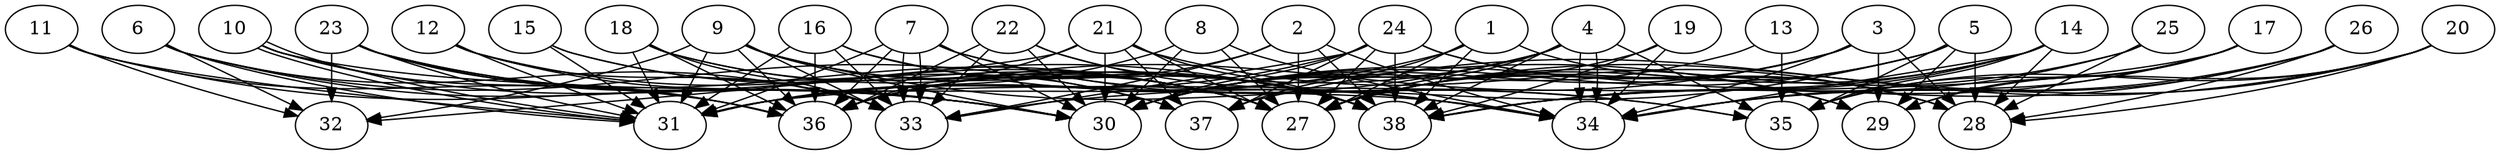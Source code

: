 // DAG (tier=3-complex, mode=data, n=38, ccr=0.550, fat=0.817, density=0.754, regular=0.260, jump=0.302, mindata=4194304, maxdata=33554432)
// DAG automatically generated by daggen at Sun Aug 24 16:33:35 2025
// /home/ermia/Project/Environments/daggen/bin/daggen --dot --ccr 0.550 --fat 0.817 --regular 0.260 --density 0.754 --jump 0.302 --mindata 4194304 --maxdata 33554432 -n 38 
digraph G {
  1 [size="510920719498833856", alpha="0.12", expect_size="255460359749416928"]
  1 -> 27 [size ="217162136420352"]
  1 -> 28 [size ="217162136420352"]
  1 -> 31 [size ="217162136420352"]
  1 -> 37 [size ="217162136420352"]
  1 -> 38 [size ="217162136420352"]
  2 [size="5860062278284484608", alpha="0.08", expect_size="2930031139142242304"]
  2 -> 27 [size ="4727317167341568"]
  2 -> 33 [size ="4727317167341568"]
  2 -> 34 [size ="4727317167341568"]
  2 -> 36 [size ="4727317167341568"]
  2 -> 38 [size ="4727317167341568"]
  3 [size="363364065169598016", alpha="0.16", expect_size="181682032584799008"]
  3 -> 27 [size ="312037771051008"]
  3 -> 28 [size ="312037771051008"]
  3 -> 29 [size ="312037771051008"]
  3 -> 30 [size ="312037771051008"]
  3 -> 34 [size ="312037771051008"]
  3 -> 36 [size ="312037771051008"]
  4 [size="40739937849438304", alpha="0.05", expect_size="20369968924719152"]
  4 -> 27 [size ="4676079373516800"]
  4 -> 30 [size ="4676079373516800"]
  4 -> 31 [size ="4676079373516800"]
  4 -> 34 [size ="4676079373516800"]
  4 -> 34 [size ="4676079373516800"]
  4 -> 35 [size ="4676079373516800"]
  4 -> 36 [size ="4676079373516800"]
  4 -> 38 [size ="4676079373516800"]
  5 [size="28782794401627817115648", alpha="0.17", expect_size="14391397200813908557824"]
  5 -> 27 [size ="7513551899983872"]
  5 -> 28 [size ="7513551899983872"]
  5 -> 29 [size ="7513551899983872"]
  5 -> 30 [size ="7513551899983872"]
  5 -> 33 [size ="7513551899983872"]
  5 -> 35 [size ="7513551899983872"]
  6 [size="34858354963073488", alpha="0.05", expect_size="17429177481536744"]
  6 -> 30 [size ="627221328822272"]
  6 -> 31 [size ="627221328822272"]
  6 -> 32 [size ="627221328822272"]
  6 -> 33 [size ="627221328822272"]
  6 -> 37 [size ="627221328822272"]
  7 [size="9043509318147284926464", alpha="0.12", expect_size="4521754659073642463232"]
  7 -> 30 [size ="3472545785315328"]
  7 -> 31 [size ="3472545785315328"]
  7 -> 33 [size ="3472545785315328"]
  7 -> 33 [size ="3472545785315328"]
  7 -> 34 [size ="3472545785315328"]
  7 -> 35 [size ="3472545785315328"]
  7 -> 36 [size ="3472545785315328"]
  8 [size="227489129784106272", alpha="0.14", expect_size="113744564892053136"]
  8 -> 27 [size ="4625514723540992"]
  8 -> 30 [size ="4625514723540992"]
  8 -> 31 [size ="4625514723540992"]
  8 -> 34 [size ="4625514723540992"]
  9 [size="107126791633636960", alpha="0.04", expect_size="53563395816818480"]
  9 -> 27 [size ="3159089676812288"]
  9 -> 30 [size ="3159089676812288"]
  9 -> 31 [size ="3159089676812288"]
  9 -> 32 [size ="3159089676812288"]
  9 -> 33 [size ="3159089676812288"]
  9 -> 35 [size ="3159089676812288"]
  9 -> 36 [size ="3159089676812288"]
  9 -> 38 [size ="3159089676812288"]
  10 [size="19310954646863872000000", alpha="0.17", expect_size="9655477323431936000000"]
  10 -> 30 [size ="5758276075520000"]
  10 -> 31 [size ="5758276075520000"]
  10 -> 31 [size ="5758276075520000"]
  10 -> 34 [size ="5758276075520000"]
  10 -> 36 [size ="5758276075520000"]
  11 [size="8347934958384589824", alpha="0.08", expect_size="4173967479192294912"]
  11 -> 30 [size ="4947275730124800"]
  11 -> 31 [size ="4947275730124800"]
  11 -> 32 [size ="4947275730124800"]
  11 -> 36 [size ="4947275730124800"]
  12 [size="3626601482917296640", alpha="0.08", expect_size="1813300741458648320"]
  12 -> 27 [size ="2701927091535872"]
  12 -> 30 [size ="2701927091535872"]
  12 -> 31 [size ="2701927091535872"]
  12 -> 33 [size ="2701927091535872"]
  13 [size="16632677923809182875648", alpha="0.18", expect_size="8316338961904591437824"]
  13 -> 30 [size ="5212724497743872"]
  13 -> 35 [size ="5212724497743872"]
  14 [size="8874195553853664256", alpha="0.07", expect_size="4437097776926832128"]
  14 -> 27 [size ="6015595292131328"]
  14 -> 28 [size ="6015595292131328"]
  14 -> 30 [size ="6015595292131328"]
  14 -> 34 [size ="6015595292131328"]
  14 -> 35 [size ="6015595292131328"]
  14 -> 38 [size ="6015595292131328"]
  15 [size="4431943205741767163904", alpha="0.02", expect_size="2215971602870883581952"]
  15 -> 27 [size ="2158503602946048"]
  15 -> 31 [size ="2158503602946048"]
  15 -> 37 [size ="2158503602946048"]
  16 [size="11917734140823810048", alpha="0.07", expect_size="5958867070411905024"]
  16 -> 29 [size ="6424882053120000"]
  16 -> 31 [size ="6424882053120000"]
  16 -> 33 [size ="6424882053120000"]
  16 -> 36 [size ="6424882053120000"]
  16 -> 38 [size ="6424882053120000"]
  17 [size="6863650915498437632", alpha="0.15", expect_size="3431825457749218816"]
  17 -> 29 [size ="8831592009039872"]
  17 -> 31 [size ="8831592009039872"]
  17 -> 34 [size ="8831592009039872"]
  17 -> 35 [size ="8831592009039872"]
  17 -> 38 [size ="8831592009039872"]
  18 [size="59773814844455376", alpha="0.05", expect_size="29886907422227688"]
  18 -> 27 [size ="3041690503872512"]
  18 -> 31 [size ="3041690503872512"]
  18 -> 33 [size ="3041690503872512"]
  18 -> 36 [size ="3041690503872512"]
  18 -> 38 [size ="3041690503872512"]
  19 [size="4701603604812445696", alpha="0.03", expect_size="2350801802406222848"]
  19 -> 30 [size ="4651552795000832"]
  19 -> 34 [size ="4651552795000832"]
  19 -> 38 [size ="4651552795000832"]
  20 [size="9515534850041541820416", alpha="0.06", expect_size="4757767425020770910208"]
  20 -> 28 [size ="3592351213682688"]
  20 -> 29 [size ="3592351213682688"]
  20 -> 34 [size ="3592351213682688"]
  20 -> 35 [size ="3592351213682688"]
  20 -> 37 [size ="3592351213682688"]
  21 [size="929348434786254848000", alpha="0.20", expect_size="464674217393127424000"]
  21 -> 27 [size ="761860928307200"]
  21 -> 28 [size ="761860928307200"]
  21 -> 30 [size ="761860928307200"]
  21 -> 32 [size ="761860928307200"]
  21 -> 36 [size ="761860928307200"]
  21 -> 37 [size ="761860928307200"]
  21 -> 38 [size ="761860928307200"]
  22 [size="885736555827773568", alpha="0.12", expect_size="442868277913886784"]
  22 -> 30 [size ="740113873108992"]
  22 -> 33 [size ="740113873108992"]
  22 -> 34 [size ="740113873108992"]
  22 -> 36 [size ="740113873108992"]
  22 -> 38 [size ="740113873108992"]
  23 [size="4156060018945738932224", alpha="0.05", expect_size="2078030009472869466112"]
  23 -> 27 [size ="2067971396599808"]
  23 -> 30 [size ="2067971396599808"]
  23 -> 31 [size ="2067971396599808"]
  23 -> 32 [size ="2067971396599808"]
  23 -> 36 [size ="2067971396599808"]
  23 -> 38 [size ="2067971396599808"]
  24 [size="21748516021252648861696", alpha="0.16", expect_size="10874258010626324430848"]
  24 -> 27 [size ="6233181019701248"]
  24 -> 28 [size ="6233181019701248"]
  24 -> 29 [size ="6233181019701248"]
  24 -> 30 [size ="6233181019701248"]
  24 -> 31 [size ="6233181019701248"]
  24 -> 33 [size ="6233181019701248"]
  24 -> 37 [size ="6233181019701248"]
  24 -> 38 [size ="6233181019701248"]
  25 [size="11798735659022189330432", alpha="0.03", expect_size="5899367829511094665216"]
  25 -> 27 [size ="4146168690900992"]
  25 -> 28 [size ="4146168690900992"]
  25 -> 38 [size ="4146168690900992"]
  26 [size="3354005284712106426368", alpha="0.01", expect_size="1677002642356053213184"]
  26 -> 27 [size ="1792527451553792"]
  26 -> 28 [size ="1792527451553792"]
  26 -> 34 [size ="1792527451553792"]
  26 -> 38 [size ="1792527451553792"]
  27 [size="120573497402905312", alpha="0.19", expect_size="60286748701452656"]
  28 [size="50031817219802744", alpha="0.09", expect_size="25015908609901372"]
  29 [size="5357288634511276032", alpha="0.15", expect_size="2678644317255638016"]
  30 [size="19581976465863818084352", alpha="0.04", expect_size="9790988232931909042176"]
  31 [size="85498932327082320", alpha="0.17", expect_size="42749466163541160"]
  32 [size="7541786585438433050624", alpha="0.03", expect_size="3770893292719216525312"]
  33 [size="632102331014640041984", alpha="0.10", expect_size="316051165507320020992"]
  34 [size="77003819583687936", alpha="0.15", expect_size="38501909791843968"]
  35 [size="11706198526428930048", alpha="0.18", expect_size="5853099263214465024"]
  36 [size="9070988890150107136", alpha="0.01", expect_size="4535494445075053568"]
  37 [size="5132231930354378752", alpha="0.04", expect_size="2566115965177189376"]
  38 [size="2128089891101728000", alpha="0.11", expect_size="1064044945550864000"]
}